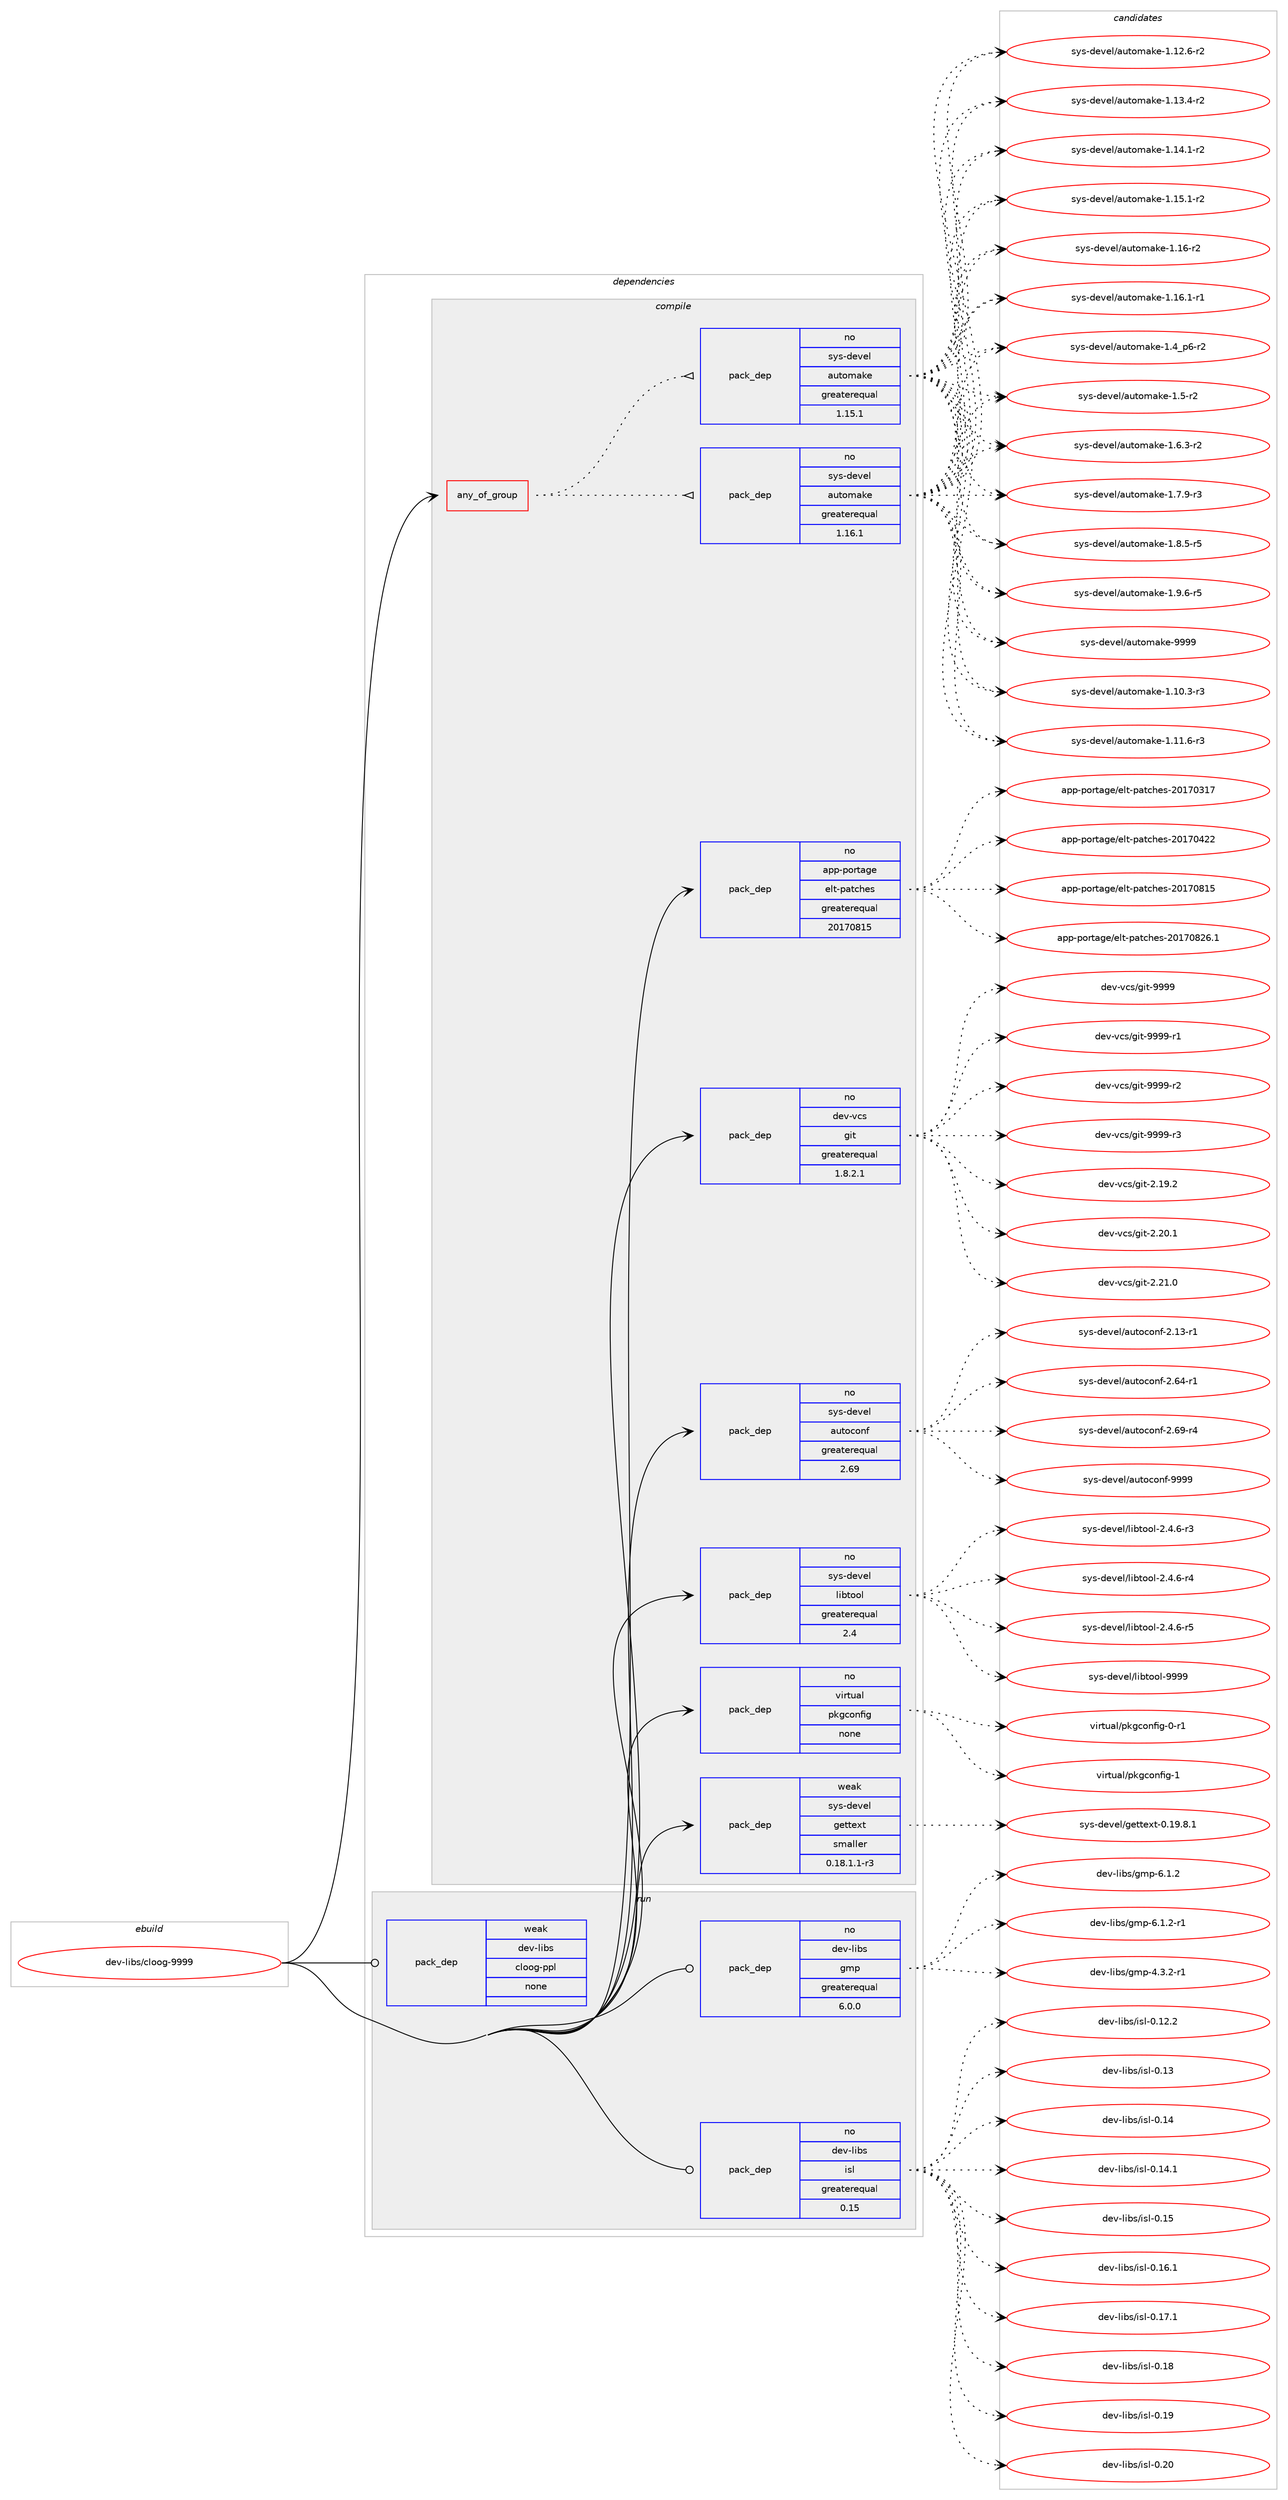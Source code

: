 digraph prolog {

# *************
# Graph options
# *************

newrank=true;
concentrate=true;
compound=true;
graph [rankdir=LR,fontname=Helvetica,fontsize=10,ranksep=1.5];#, ranksep=2.5, nodesep=0.2];
edge  [arrowhead=vee];
node  [fontname=Helvetica,fontsize=10];

# **********
# The ebuild
# **********

subgraph cluster_leftcol {
color=gray;
rank=same;
label=<<i>ebuild</i>>;
id [label="dev-libs/cloog-9999", color=red, width=4, href="../dev-libs/cloog-9999.svg"];
}

# ****************
# The dependencies
# ****************

subgraph cluster_midcol {
color=gray;
label=<<i>dependencies</i>>;
subgraph cluster_compile {
fillcolor="#eeeeee";
style=filled;
label=<<i>compile</i>>;
subgraph any22119 {
dependency1364792 [label=<<TABLE BORDER="0" CELLBORDER="1" CELLSPACING="0" CELLPADDING="4"><TR><TD CELLPADDING="10">any_of_group</TD></TR></TABLE>>, shape=none, color=red];subgraph pack976731 {
dependency1364793 [label=<<TABLE BORDER="0" CELLBORDER="1" CELLSPACING="0" CELLPADDING="4" WIDTH="220"><TR><TD ROWSPAN="6" CELLPADDING="30">pack_dep</TD></TR><TR><TD WIDTH="110">no</TD></TR><TR><TD>sys-devel</TD></TR><TR><TD>automake</TD></TR><TR><TD>greaterequal</TD></TR><TR><TD>1.16.1</TD></TR></TABLE>>, shape=none, color=blue];
}
dependency1364792:e -> dependency1364793:w [weight=20,style="dotted",arrowhead="oinv"];
subgraph pack976732 {
dependency1364794 [label=<<TABLE BORDER="0" CELLBORDER="1" CELLSPACING="0" CELLPADDING="4" WIDTH="220"><TR><TD ROWSPAN="6" CELLPADDING="30">pack_dep</TD></TR><TR><TD WIDTH="110">no</TD></TR><TR><TD>sys-devel</TD></TR><TR><TD>automake</TD></TR><TR><TD>greaterequal</TD></TR><TR><TD>1.15.1</TD></TR></TABLE>>, shape=none, color=blue];
}
dependency1364792:e -> dependency1364794:w [weight=20,style="dotted",arrowhead="oinv"];
}
id:e -> dependency1364792:w [weight=20,style="solid",arrowhead="vee"];
subgraph pack976733 {
dependency1364795 [label=<<TABLE BORDER="0" CELLBORDER="1" CELLSPACING="0" CELLPADDING="4" WIDTH="220"><TR><TD ROWSPAN="6" CELLPADDING="30">pack_dep</TD></TR><TR><TD WIDTH="110">no</TD></TR><TR><TD>app-portage</TD></TR><TR><TD>elt-patches</TD></TR><TR><TD>greaterequal</TD></TR><TR><TD>20170815</TD></TR></TABLE>>, shape=none, color=blue];
}
id:e -> dependency1364795:w [weight=20,style="solid",arrowhead="vee"];
subgraph pack976734 {
dependency1364796 [label=<<TABLE BORDER="0" CELLBORDER="1" CELLSPACING="0" CELLPADDING="4" WIDTH="220"><TR><TD ROWSPAN="6" CELLPADDING="30">pack_dep</TD></TR><TR><TD WIDTH="110">no</TD></TR><TR><TD>dev-vcs</TD></TR><TR><TD>git</TD></TR><TR><TD>greaterequal</TD></TR><TR><TD>1.8.2.1</TD></TR></TABLE>>, shape=none, color=blue];
}
id:e -> dependency1364796:w [weight=20,style="solid",arrowhead="vee"];
subgraph pack976735 {
dependency1364797 [label=<<TABLE BORDER="0" CELLBORDER="1" CELLSPACING="0" CELLPADDING="4" WIDTH="220"><TR><TD ROWSPAN="6" CELLPADDING="30">pack_dep</TD></TR><TR><TD WIDTH="110">no</TD></TR><TR><TD>sys-devel</TD></TR><TR><TD>autoconf</TD></TR><TR><TD>greaterequal</TD></TR><TR><TD>2.69</TD></TR></TABLE>>, shape=none, color=blue];
}
id:e -> dependency1364797:w [weight=20,style="solid",arrowhead="vee"];
subgraph pack976736 {
dependency1364798 [label=<<TABLE BORDER="0" CELLBORDER="1" CELLSPACING="0" CELLPADDING="4" WIDTH="220"><TR><TD ROWSPAN="6" CELLPADDING="30">pack_dep</TD></TR><TR><TD WIDTH="110">no</TD></TR><TR><TD>sys-devel</TD></TR><TR><TD>libtool</TD></TR><TR><TD>greaterequal</TD></TR><TR><TD>2.4</TD></TR></TABLE>>, shape=none, color=blue];
}
id:e -> dependency1364798:w [weight=20,style="solid",arrowhead="vee"];
subgraph pack976737 {
dependency1364799 [label=<<TABLE BORDER="0" CELLBORDER="1" CELLSPACING="0" CELLPADDING="4" WIDTH="220"><TR><TD ROWSPAN="6" CELLPADDING="30">pack_dep</TD></TR><TR><TD WIDTH="110">no</TD></TR><TR><TD>virtual</TD></TR><TR><TD>pkgconfig</TD></TR><TR><TD>none</TD></TR><TR><TD></TD></TR></TABLE>>, shape=none, color=blue];
}
id:e -> dependency1364799:w [weight=20,style="solid",arrowhead="vee"];
subgraph pack976738 {
dependency1364800 [label=<<TABLE BORDER="0" CELLBORDER="1" CELLSPACING="0" CELLPADDING="4" WIDTH="220"><TR><TD ROWSPAN="6" CELLPADDING="30">pack_dep</TD></TR><TR><TD WIDTH="110">weak</TD></TR><TR><TD>sys-devel</TD></TR><TR><TD>gettext</TD></TR><TR><TD>smaller</TD></TR><TR><TD>0.18.1.1-r3</TD></TR></TABLE>>, shape=none, color=blue];
}
id:e -> dependency1364800:w [weight=20,style="solid",arrowhead="vee"];
}
subgraph cluster_compileandrun {
fillcolor="#eeeeee";
style=filled;
label=<<i>compile and run</i>>;
}
subgraph cluster_run {
fillcolor="#eeeeee";
style=filled;
label=<<i>run</i>>;
subgraph pack976739 {
dependency1364801 [label=<<TABLE BORDER="0" CELLBORDER="1" CELLSPACING="0" CELLPADDING="4" WIDTH="220"><TR><TD ROWSPAN="6" CELLPADDING="30">pack_dep</TD></TR><TR><TD WIDTH="110">no</TD></TR><TR><TD>dev-libs</TD></TR><TR><TD>gmp</TD></TR><TR><TD>greaterequal</TD></TR><TR><TD>6.0.0</TD></TR></TABLE>>, shape=none, color=blue];
}
id:e -> dependency1364801:w [weight=20,style="solid",arrowhead="odot"];
subgraph pack976740 {
dependency1364802 [label=<<TABLE BORDER="0" CELLBORDER="1" CELLSPACING="0" CELLPADDING="4" WIDTH="220"><TR><TD ROWSPAN="6" CELLPADDING="30">pack_dep</TD></TR><TR><TD WIDTH="110">no</TD></TR><TR><TD>dev-libs</TD></TR><TR><TD>isl</TD></TR><TR><TD>greaterequal</TD></TR><TR><TD>0.15</TD></TR></TABLE>>, shape=none, color=blue];
}
id:e -> dependency1364802:w [weight=20,style="solid",arrowhead="odot"];
subgraph pack976741 {
dependency1364803 [label=<<TABLE BORDER="0" CELLBORDER="1" CELLSPACING="0" CELLPADDING="4" WIDTH="220"><TR><TD ROWSPAN="6" CELLPADDING="30">pack_dep</TD></TR><TR><TD WIDTH="110">weak</TD></TR><TR><TD>dev-libs</TD></TR><TR><TD>cloog-ppl</TD></TR><TR><TD>none</TD></TR><TR><TD></TD></TR></TABLE>>, shape=none, color=blue];
}
id:e -> dependency1364803:w [weight=20,style="solid",arrowhead="odot"];
}
}

# **************
# The candidates
# **************

subgraph cluster_choices {
rank=same;
color=gray;
label=<<i>candidates</i>>;

subgraph choice976731 {
color=black;
nodesep=1;
choice11512111545100101118101108479711711611110997107101454946494846514511451 [label="sys-devel/automake-1.10.3-r3", color=red, width=4,href="../sys-devel/automake-1.10.3-r3.svg"];
choice11512111545100101118101108479711711611110997107101454946494946544511451 [label="sys-devel/automake-1.11.6-r3", color=red, width=4,href="../sys-devel/automake-1.11.6-r3.svg"];
choice11512111545100101118101108479711711611110997107101454946495046544511450 [label="sys-devel/automake-1.12.6-r2", color=red, width=4,href="../sys-devel/automake-1.12.6-r2.svg"];
choice11512111545100101118101108479711711611110997107101454946495146524511450 [label="sys-devel/automake-1.13.4-r2", color=red, width=4,href="../sys-devel/automake-1.13.4-r2.svg"];
choice11512111545100101118101108479711711611110997107101454946495246494511450 [label="sys-devel/automake-1.14.1-r2", color=red, width=4,href="../sys-devel/automake-1.14.1-r2.svg"];
choice11512111545100101118101108479711711611110997107101454946495346494511450 [label="sys-devel/automake-1.15.1-r2", color=red, width=4,href="../sys-devel/automake-1.15.1-r2.svg"];
choice1151211154510010111810110847971171161111099710710145494649544511450 [label="sys-devel/automake-1.16-r2", color=red, width=4,href="../sys-devel/automake-1.16-r2.svg"];
choice11512111545100101118101108479711711611110997107101454946495446494511449 [label="sys-devel/automake-1.16.1-r1", color=red, width=4,href="../sys-devel/automake-1.16.1-r1.svg"];
choice115121115451001011181011084797117116111109971071014549465295112544511450 [label="sys-devel/automake-1.4_p6-r2", color=red, width=4,href="../sys-devel/automake-1.4_p6-r2.svg"];
choice11512111545100101118101108479711711611110997107101454946534511450 [label="sys-devel/automake-1.5-r2", color=red, width=4,href="../sys-devel/automake-1.5-r2.svg"];
choice115121115451001011181011084797117116111109971071014549465446514511450 [label="sys-devel/automake-1.6.3-r2", color=red, width=4,href="../sys-devel/automake-1.6.3-r2.svg"];
choice115121115451001011181011084797117116111109971071014549465546574511451 [label="sys-devel/automake-1.7.9-r3", color=red, width=4,href="../sys-devel/automake-1.7.9-r3.svg"];
choice115121115451001011181011084797117116111109971071014549465646534511453 [label="sys-devel/automake-1.8.5-r5", color=red, width=4,href="../sys-devel/automake-1.8.5-r5.svg"];
choice115121115451001011181011084797117116111109971071014549465746544511453 [label="sys-devel/automake-1.9.6-r5", color=red, width=4,href="../sys-devel/automake-1.9.6-r5.svg"];
choice115121115451001011181011084797117116111109971071014557575757 [label="sys-devel/automake-9999", color=red, width=4,href="../sys-devel/automake-9999.svg"];
dependency1364793:e -> choice11512111545100101118101108479711711611110997107101454946494846514511451:w [style=dotted,weight="100"];
dependency1364793:e -> choice11512111545100101118101108479711711611110997107101454946494946544511451:w [style=dotted,weight="100"];
dependency1364793:e -> choice11512111545100101118101108479711711611110997107101454946495046544511450:w [style=dotted,weight="100"];
dependency1364793:e -> choice11512111545100101118101108479711711611110997107101454946495146524511450:w [style=dotted,weight="100"];
dependency1364793:e -> choice11512111545100101118101108479711711611110997107101454946495246494511450:w [style=dotted,weight="100"];
dependency1364793:e -> choice11512111545100101118101108479711711611110997107101454946495346494511450:w [style=dotted,weight="100"];
dependency1364793:e -> choice1151211154510010111810110847971171161111099710710145494649544511450:w [style=dotted,weight="100"];
dependency1364793:e -> choice11512111545100101118101108479711711611110997107101454946495446494511449:w [style=dotted,weight="100"];
dependency1364793:e -> choice115121115451001011181011084797117116111109971071014549465295112544511450:w [style=dotted,weight="100"];
dependency1364793:e -> choice11512111545100101118101108479711711611110997107101454946534511450:w [style=dotted,weight="100"];
dependency1364793:e -> choice115121115451001011181011084797117116111109971071014549465446514511450:w [style=dotted,weight="100"];
dependency1364793:e -> choice115121115451001011181011084797117116111109971071014549465546574511451:w [style=dotted,weight="100"];
dependency1364793:e -> choice115121115451001011181011084797117116111109971071014549465646534511453:w [style=dotted,weight="100"];
dependency1364793:e -> choice115121115451001011181011084797117116111109971071014549465746544511453:w [style=dotted,weight="100"];
dependency1364793:e -> choice115121115451001011181011084797117116111109971071014557575757:w [style=dotted,weight="100"];
}
subgraph choice976732 {
color=black;
nodesep=1;
choice11512111545100101118101108479711711611110997107101454946494846514511451 [label="sys-devel/automake-1.10.3-r3", color=red, width=4,href="../sys-devel/automake-1.10.3-r3.svg"];
choice11512111545100101118101108479711711611110997107101454946494946544511451 [label="sys-devel/automake-1.11.6-r3", color=red, width=4,href="../sys-devel/automake-1.11.6-r3.svg"];
choice11512111545100101118101108479711711611110997107101454946495046544511450 [label="sys-devel/automake-1.12.6-r2", color=red, width=4,href="../sys-devel/automake-1.12.6-r2.svg"];
choice11512111545100101118101108479711711611110997107101454946495146524511450 [label="sys-devel/automake-1.13.4-r2", color=red, width=4,href="../sys-devel/automake-1.13.4-r2.svg"];
choice11512111545100101118101108479711711611110997107101454946495246494511450 [label="sys-devel/automake-1.14.1-r2", color=red, width=4,href="../sys-devel/automake-1.14.1-r2.svg"];
choice11512111545100101118101108479711711611110997107101454946495346494511450 [label="sys-devel/automake-1.15.1-r2", color=red, width=4,href="../sys-devel/automake-1.15.1-r2.svg"];
choice1151211154510010111810110847971171161111099710710145494649544511450 [label="sys-devel/automake-1.16-r2", color=red, width=4,href="../sys-devel/automake-1.16-r2.svg"];
choice11512111545100101118101108479711711611110997107101454946495446494511449 [label="sys-devel/automake-1.16.1-r1", color=red, width=4,href="../sys-devel/automake-1.16.1-r1.svg"];
choice115121115451001011181011084797117116111109971071014549465295112544511450 [label="sys-devel/automake-1.4_p6-r2", color=red, width=4,href="../sys-devel/automake-1.4_p6-r2.svg"];
choice11512111545100101118101108479711711611110997107101454946534511450 [label="sys-devel/automake-1.5-r2", color=red, width=4,href="../sys-devel/automake-1.5-r2.svg"];
choice115121115451001011181011084797117116111109971071014549465446514511450 [label="sys-devel/automake-1.6.3-r2", color=red, width=4,href="../sys-devel/automake-1.6.3-r2.svg"];
choice115121115451001011181011084797117116111109971071014549465546574511451 [label="sys-devel/automake-1.7.9-r3", color=red, width=4,href="../sys-devel/automake-1.7.9-r3.svg"];
choice115121115451001011181011084797117116111109971071014549465646534511453 [label="sys-devel/automake-1.8.5-r5", color=red, width=4,href="../sys-devel/automake-1.8.5-r5.svg"];
choice115121115451001011181011084797117116111109971071014549465746544511453 [label="sys-devel/automake-1.9.6-r5", color=red, width=4,href="../sys-devel/automake-1.9.6-r5.svg"];
choice115121115451001011181011084797117116111109971071014557575757 [label="sys-devel/automake-9999", color=red, width=4,href="../sys-devel/automake-9999.svg"];
dependency1364794:e -> choice11512111545100101118101108479711711611110997107101454946494846514511451:w [style=dotted,weight="100"];
dependency1364794:e -> choice11512111545100101118101108479711711611110997107101454946494946544511451:w [style=dotted,weight="100"];
dependency1364794:e -> choice11512111545100101118101108479711711611110997107101454946495046544511450:w [style=dotted,weight="100"];
dependency1364794:e -> choice11512111545100101118101108479711711611110997107101454946495146524511450:w [style=dotted,weight="100"];
dependency1364794:e -> choice11512111545100101118101108479711711611110997107101454946495246494511450:w [style=dotted,weight="100"];
dependency1364794:e -> choice11512111545100101118101108479711711611110997107101454946495346494511450:w [style=dotted,weight="100"];
dependency1364794:e -> choice1151211154510010111810110847971171161111099710710145494649544511450:w [style=dotted,weight="100"];
dependency1364794:e -> choice11512111545100101118101108479711711611110997107101454946495446494511449:w [style=dotted,weight="100"];
dependency1364794:e -> choice115121115451001011181011084797117116111109971071014549465295112544511450:w [style=dotted,weight="100"];
dependency1364794:e -> choice11512111545100101118101108479711711611110997107101454946534511450:w [style=dotted,weight="100"];
dependency1364794:e -> choice115121115451001011181011084797117116111109971071014549465446514511450:w [style=dotted,weight="100"];
dependency1364794:e -> choice115121115451001011181011084797117116111109971071014549465546574511451:w [style=dotted,weight="100"];
dependency1364794:e -> choice115121115451001011181011084797117116111109971071014549465646534511453:w [style=dotted,weight="100"];
dependency1364794:e -> choice115121115451001011181011084797117116111109971071014549465746544511453:w [style=dotted,weight="100"];
dependency1364794:e -> choice115121115451001011181011084797117116111109971071014557575757:w [style=dotted,weight="100"];
}
subgraph choice976733 {
color=black;
nodesep=1;
choice97112112451121111141169710310147101108116451129711699104101115455048495548514955 [label="app-portage/elt-patches-20170317", color=red, width=4,href="../app-portage/elt-patches-20170317.svg"];
choice97112112451121111141169710310147101108116451129711699104101115455048495548525050 [label="app-portage/elt-patches-20170422", color=red, width=4,href="../app-portage/elt-patches-20170422.svg"];
choice97112112451121111141169710310147101108116451129711699104101115455048495548564953 [label="app-portage/elt-patches-20170815", color=red, width=4,href="../app-portage/elt-patches-20170815.svg"];
choice971121124511211111411697103101471011081164511297116991041011154550484955485650544649 [label="app-portage/elt-patches-20170826.1", color=red, width=4,href="../app-portage/elt-patches-20170826.1.svg"];
dependency1364795:e -> choice97112112451121111141169710310147101108116451129711699104101115455048495548514955:w [style=dotted,weight="100"];
dependency1364795:e -> choice97112112451121111141169710310147101108116451129711699104101115455048495548525050:w [style=dotted,weight="100"];
dependency1364795:e -> choice97112112451121111141169710310147101108116451129711699104101115455048495548564953:w [style=dotted,weight="100"];
dependency1364795:e -> choice971121124511211111411697103101471011081164511297116991041011154550484955485650544649:w [style=dotted,weight="100"];
}
subgraph choice976734 {
color=black;
nodesep=1;
choice10010111845118991154710310511645504649574650 [label="dev-vcs/git-2.19.2", color=red, width=4,href="../dev-vcs/git-2.19.2.svg"];
choice10010111845118991154710310511645504650484649 [label="dev-vcs/git-2.20.1", color=red, width=4,href="../dev-vcs/git-2.20.1.svg"];
choice10010111845118991154710310511645504650494648 [label="dev-vcs/git-2.21.0", color=red, width=4,href="../dev-vcs/git-2.21.0.svg"];
choice1001011184511899115471031051164557575757 [label="dev-vcs/git-9999", color=red, width=4,href="../dev-vcs/git-9999.svg"];
choice10010111845118991154710310511645575757574511449 [label="dev-vcs/git-9999-r1", color=red, width=4,href="../dev-vcs/git-9999-r1.svg"];
choice10010111845118991154710310511645575757574511450 [label="dev-vcs/git-9999-r2", color=red, width=4,href="../dev-vcs/git-9999-r2.svg"];
choice10010111845118991154710310511645575757574511451 [label="dev-vcs/git-9999-r3", color=red, width=4,href="../dev-vcs/git-9999-r3.svg"];
dependency1364796:e -> choice10010111845118991154710310511645504649574650:w [style=dotted,weight="100"];
dependency1364796:e -> choice10010111845118991154710310511645504650484649:w [style=dotted,weight="100"];
dependency1364796:e -> choice10010111845118991154710310511645504650494648:w [style=dotted,weight="100"];
dependency1364796:e -> choice1001011184511899115471031051164557575757:w [style=dotted,weight="100"];
dependency1364796:e -> choice10010111845118991154710310511645575757574511449:w [style=dotted,weight="100"];
dependency1364796:e -> choice10010111845118991154710310511645575757574511450:w [style=dotted,weight="100"];
dependency1364796:e -> choice10010111845118991154710310511645575757574511451:w [style=dotted,weight="100"];
}
subgraph choice976735 {
color=black;
nodesep=1;
choice1151211154510010111810110847971171161119911111010245504649514511449 [label="sys-devel/autoconf-2.13-r1", color=red, width=4,href="../sys-devel/autoconf-2.13-r1.svg"];
choice1151211154510010111810110847971171161119911111010245504654524511449 [label="sys-devel/autoconf-2.64-r1", color=red, width=4,href="../sys-devel/autoconf-2.64-r1.svg"];
choice1151211154510010111810110847971171161119911111010245504654574511452 [label="sys-devel/autoconf-2.69-r4", color=red, width=4,href="../sys-devel/autoconf-2.69-r4.svg"];
choice115121115451001011181011084797117116111991111101024557575757 [label="sys-devel/autoconf-9999", color=red, width=4,href="../sys-devel/autoconf-9999.svg"];
dependency1364797:e -> choice1151211154510010111810110847971171161119911111010245504649514511449:w [style=dotted,weight="100"];
dependency1364797:e -> choice1151211154510010111810110847971171161119911111010245504654524511449:w [style=dotted,weight="100"];
dependency1364797:e -> choice1151211154510010111810110847971171161119911111010245504654574511452:w [style=dotted,weight="100"];
dependency1364797:e -> choice115121115451001011181011084797117116111991111101024557575757:w [style=dotted,weight="100"];
}
subgraph choice976736 {
color=black;
nodesep=1;
choice1151211154510010111810110847108105981161111111084550465246544511451 [label="sys-devel/libtool-2.4.6-r3", color=red, width=4,href="../sys-devel/libtool-2.4.6-r3.svg"];
choice1151211154510010111810110847108105981161111111084550465246544511452 [label="sys-devel/libtool-2.4.6-r4", color=red, width=4,href="../sys-devel/libtool-2.4.6-r4.svg"];
choice1151211154510010111810110847108105981161111111084550465246544511453 [label="sys-devel/libtool-2.4.6-r5", color=red, width=4,href="../sys-devel/libtool-2.4.6-r5.svg"];
choice1151211154510010111810110847108105981161111111084557575757 [label="sys-devel/libtool-9999", color=red, width=4,href="../sys-devel/libtool-9999.svg"];
dependency1364798:e -> choice1151211154510010111810110847108105981161111111084550465246544511451:w [style=dotted,weight="100"];
dependency1364798:e -> choice1151211154510010111810110847108105981161111111084550465246544511452:w [style=dotted,weight="100"];
dependency1364798:e -> choice1151211154510010111810110847108105981161111111084550465246544511453:w [style=dotted,weight="100"];
dependency1364798:e -> choice1151211154510010111810110847108105981161111111084557575757:w [style=dotted,weight="100"];
}
subgraph choice976737 {
color=black;
nodesep=1;
choice11810511411611797108471121071039911111010210510345484511449 [label="virtual/pkgconfig-0-r1", color=red, width=4,href="../virtual/pkgconfig-0-r1.svg"];
choice1181051141161179710847112107103991111101021051034549 [label="virtual/pkgconfig-1", color=red, width=4,href="../virtual/pkgconfig-1.svg"];
dependency1364799:e -> choice11810511411611797108471121071039911111010210510345484511449:w [style=dotted,weight="100"];
dependency1364799:e -> choice1181051141161179710847112107103991111101021051034549:w [style=dotted,weight="100"];
}
subgraph choice976738 {
color=black;
nodesep=1;
choice1151211154510010111810110847103101116116101120116454846495746564649 [label="sys-devel/gettext-0.19.8.1", color=red, width=4,href="../sys-devel/gettext-0.19.8.1.svg"];
dependency1364800:e -> choice1151211154510010111810110847103101116116101120116454846495746564649:w [style=dotted,weight="100"];
}
subgraph choice976739 {
color=black;
nodesep=1;
choice1001011184510810598115471031091124552465146504511449 [label="dev-libs/gmp-4.3.2-r1", color=red, width=4,href="../dev-libs/gmp-4.3.2-r1.svg"];
choice100101118451081059811547103109112455446494650 [label="dev-libs/gmp-6.1.2", color=red, width=4,href="../dev-libs/gmp-6.1.2.svg"];
choice1001011184510810598115471031091124554464946504511449 [label="dev-libs/gmp-6.1.2-r1", color=red, width=4,href="../dev-libs/gmp-6.1.2-r1.svg"];
dependency1364801:e -> choice1001011184510810598115471031091124552465146504511449:w [style=dotted,weight="100"];
dependency1364801:e -> choice100101118451081059811547103109112455446494650:w [style=dotted,weight="100"];
dependency1364801:e -> choice1001011184510810598115471031091124554464946504511449:w [style=dotted,weight="100"];
}
subgraph choice976740 {
color=black;
nodesep=1;
choice10010111845108105981154710511510845484649504650 [label="dev-libs/isl-0.12.2", color=red, width=4,href="../dev-libs/isl-0.12.2.svg"];
choice1001011184510810598115471051151084548464951 [label="dev-libs/isl-0.13", color=red, width=4,href="../dev-libs/isl-0.13.svg"];
choice1001011184510810598115471051151084548464952 [label="dev-libs/isl-0.14", color=red, width=4,href="../dev-libs/isl-0.14.svg"];
choice10010111845108105981154710511510845484649524649 [label="dev-libs/isl-0.14.1", color=red, width=4,href="../dev-libs/isl-0.14.1.svg"];
choice1001011184510810598115471051151084548464953 [label="dev-libs/isl-0.15", color=red, width=4,href="../dev-libs/isl-0.15.svg"];
choice10010111845108105981154710511510845484649544649 [label="dev-libs/isl-0.16.1", color=red, width=4,href="../dev-libs/isl-0.16.1.svg"];
choice10010111845108105981154710511510845484649554649 [label="dev-libs/isl-0.17.1", color=red, width=4,href="../dev-libs/isl-0.17.1.svg"];
choice1001011184510810598115471051151084548464956 [label="dev-libs/isl-0.18", color=red, width=4,href="../dev-libs/isl-0.18.svg"];
choice1001011184510810598115471051151084548464957 [label="dev-libs/isl-0.19", color=red, width=4,href="../dev-libs/isl-0.19.svg"];
choice1001011184510810598115471051151084548465048 [label="dev-libs/isl-0.20", color=red, width=4,href="../dev-libs/isl-0.20.svg"];
dependency1364802:e -> choice10010111845108105981154710511510845484649504650:w [style=dotted,weight="100"];
dependency1364802:e -> choice1001011184510810598115471051151084548464951:w [style=dotted,weight="100"];
dependency1364802:e -> choice1001011184510810598115471051151084548464952:w [style=dotted,weight="100"];
dependency1364802:e -> choice10010111845108105981154710511510845484649524649:w [style=dotted,weight="100"];
dependency1364802:e -> choice1001011184510810598115471051151084548464953:w [style=dotted,weight="100"];
dependency1364802:e -> choice10010111845108105981154710511510845484649544649:w [style=dotted,weight="100"];
dependency1364802:e -> choice10010111845108105981154710511510845484649554649:w [style=dotted,weight="100"];
dependency1364802:e -> choice1001011184510810598115471051151084548464956:w [style=dotted,weight="100"];
dependency1364802:e -> choice1001011184510810598115471051151084548464957:w [style=dotted,weight="100"];
dependency1364802:e -> choice1001011184510810598115471051151084548465048:w [style=dotted,weight="100"];
}
subgraph choice976741 {
color=black;
nodesep=1;
}
}

}
